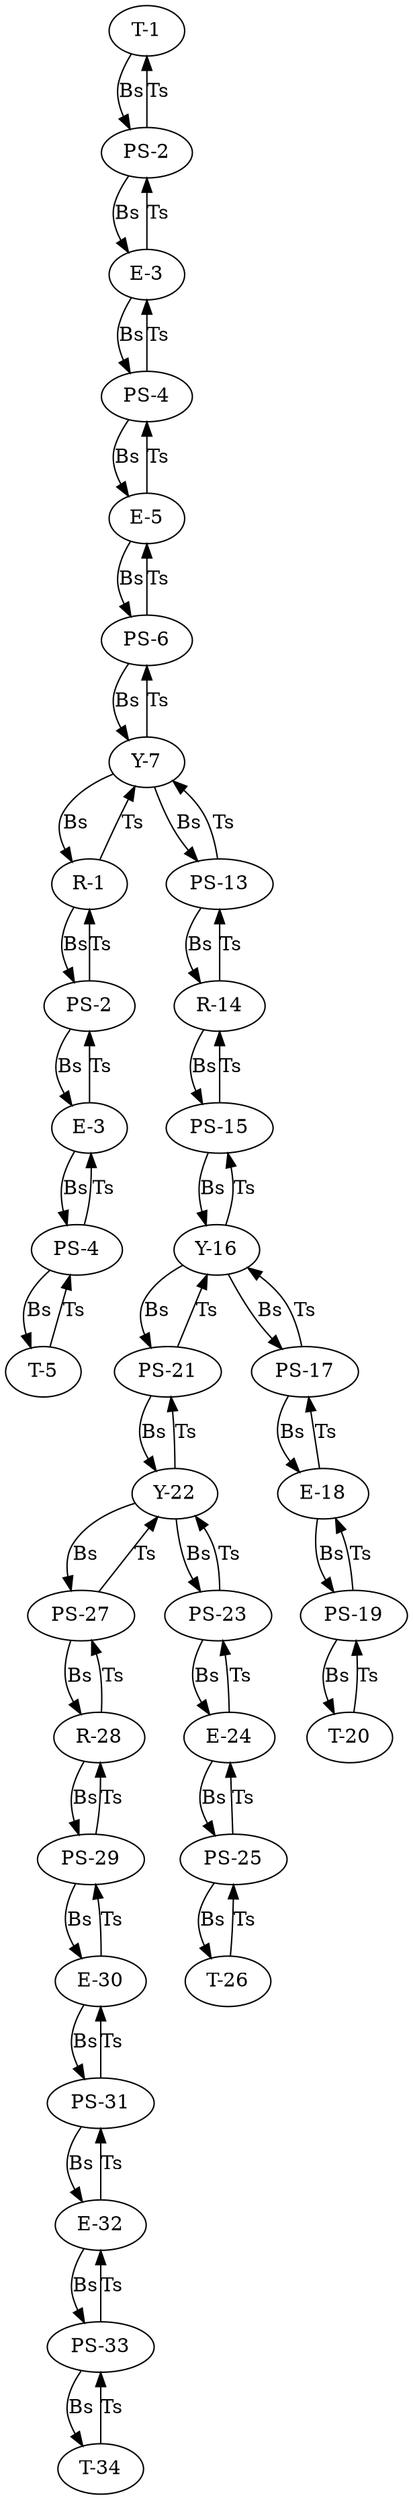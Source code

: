 digraph graphname {
"548b6f40-b76e-41d5-a80b-08ba425768b9" [label="T-1"]
"838a81c7-ff2a-40ef-a751-a2aa5e815e74" [label="E-3"]
"834236d9-e479-43f6-8395-4ad0dc72f527" [label="E-5"]
"7fd2851b-2e81-4914-9c6a-155bcc1857e2" [label="Y-7"]
"6e6eeda9-fc00-41d6-951c-e912fd8a2cbb" [label="T-5"]
"289cb914-9676-476a-9a8f-67819f2b24f5" [label="R-14"]
"5c285edf-6987-4892-a933-84c11d96defc" [label="Y-16"]
"c333f1db-1ee7-44a3-ad45-c49b5e405c0e" [label="E-18"]
"d8e72bae-f56f-4acd-9fc1-5cecf6a20eb2" [label="T-20"]
"f876695b-69f1-46bc-b25b-92a571c4f858" [label="Y-22"]
"604780c7-d42b-4e87-a609-34449eb7a121" [label="E-24"]
"398f11a2-e248-428d-b828-0f1b2b1ab995" [label="T-26"]
"01e2a063-b8c1-4cc6-999d-61ed136181a3" [label="R-28"]
"9f3c028f-574a-41d6-8706-2ebb76d74d64" [label="E-30"]
"39088982-130c-4ac6-9686-e8583f18667d" [label="E-32"]
"4cafb9c1-9df3-4fe3-a12a-45a68e3943ab" [label="T-34"]
"6296262f-04d6-43e8-a8e2-2021f1249012" [label="E-3"]
"d4747f2a-412d-434f-9c8a-cd8f22d9ed41" [label="R-1"]
"76fb0795-17ad-4bce-ba74-feabb56d7312" [label="PS-2"]
"83518ba8-b502-41a5-9e0d-173361ccb692" [label="PS-4"]
"874350cd-c8c8-4bcc-af13-def6f07363ed" [label="PS-6"]
"42995185-aa39-4892-a68a-3d872a12055f" [label="PS-13"]
"e812c45a-cfaf-4d67-9a43-dfc67c040856" [label="PS-2"]
"5e11d563-aa63-4d79-a611-a54bc5697df3" [label="PS-4"]
"b6acf54d-bf61-4ba3-9816-dac3f69f3ccf" [label="PS-15"]
"7ba2e600-c2dc-4346-a23a-f90c7d45a0cf" [label="PS-21"]
"80e4968d-8d06-4c07-ad23-334dcc3d540b" [label="PS-17"]
"e2b8cc0b-fd33-4be2-a65f-d6b9166c477d" [label="PS-19"]
"2a5f0386-7b5d-4f92-983b-65b12522cbe5" [label="PS-27"]
"71d525a1-d5da-4143-be37-cdb46b374db0" [label="PS-23"]
"afb08367-664e-4106-9be4-18e52e8cce04" [label="PS-25"]
"333723f4-5c4d-4c48-accb-769b5d8c65f6" [label="PS-29"]
"dbad1f82-5a61-4a94-bde5-427d46aee613" [label="PS-31"]
"275a0c5c-6b1e-4b6b-a156-b5a142ef2ed5" [label="PS-33"]
"548b6f40-b76e-41d5-a80b-08ba425768b9" -> "76fb0795-17ad-4bce-ba74-feabb56d7312" [label="Bs"]
"838a81c7-ff2a-40ef-a751-a2aa5e815e74" -> "76fb0795-17ad-4bce-ba74-feabb56d7312" [label="Ts"]
"838a81c7-ff2a-40ef-a751-a2aa5e815e74" -> "83518ba8-b502-41a5-9e0d-173361ccb692" [label="Bs"]
"834236d9-e479-43f6-8395-4ad0dc72f527" -> "83518ba8-b502-41a5-9e0d-173361ccb692" [label="Ts"]
"834236d9-e479-43f6-8395-4ad0dc72f527" -> "874350cd-c8c8-4bcc-af13-def6f07363ed" [label="Bs"]
"7fd2851b-2e81-4914-9c6a-155bcc1857e2" -> "874350cd-c8c8-4bcc-af13-def6f07363ed" [label="Ts"]
"7fd2851b-2e81-4914-9c6a-155bcc1857e2" -> "42995185-aa39-4892-a68a-3d872a12055f" [label="Bs"]
"7fd2851b-2e81-4914-9c6a-155bcc1857e2" -> "d4747f2a-412d-434f-9c8a-cd8f22d9ed41" [label="Bs"]
"6e6eeda9-fc00-41d6-951c-e912fd8a2cbb" -> "5e11d563-aa63-4d79-a611-a54bc5697df3" [label="Ts"]
"289cb914-9676-476a-9a8f-67819f2b24f5" -> "42995185-aa39-4892-a68a-3d872a12055f" [label="Ts"]
"289cb914-9676-476a-9a8f-67819f2b24f5" -> "b6acf54d-bf61-4ba3-9816-dac3f69f3ccf" [label="Bs"]
"5c285edf-6987-4892-a933-84c11d96defc" -> "b6acf54d-bf61-4ba3-9816-dac3f69f3ccf" [label="Ts"]
"5c285edf-6987-4892-a933-84c11d96defc" -> "7ba2e600-c2dc-4346-a23a-f90c7d45a0cf" [label="Bs"]
"5c285edf-6987-4892-a933-84c11d96defc" -> "80e4968d-8d06-4c07-ad23-334dcc3d540b" [label="Bs"]
"c333f1db-1ee7-44a3-ad45-c49b5e405c0e" -> "80e4968d-8d06-4c07-ad23-334dcc3d540b" [label="Ts"]
"c333f1db-1ee7-44a3-ad45-c49b5e405c0e" -> "e2b8cc0b-fd33-4be2-a65f-d6b9166c477d" [label="Bs"]
"d8e72bae-f56f-4acd-9fc1-5cecf6a20eb2" -> "e2b8cc0b-fd33-4be2-a65f-d6b9166c477d" [label="Ts"]
"f876695b-69f1-46bc-b25b-92a571c4f858" -> "7ba2e600-c2dc-4346-a23a-f90c7d45a0cf" [label="Ts"]
"f876695b-69f1-46bc-b25b-92a571c4f858" -> "2a5f0386-7b5d-4f92-983b-65b12522cbe5" [label="Bs"]
"f876695b-69f1-46bc-b25b-92a571c4f858" -> "71d525a1-d5da-4143-be37-cdb46b374db0" [label="Bs"]
"604780c7-d42b-4e87-a609-34449eb7a121" -> "71d525a1-d5da-4143-be37-cdb46b374db0" [label="Ts"]
"604780c7-d42b-4e87-a609-34449eb7a121" -> "afb08367-664e-4106-9be4-18e52e8cce04" [label="Bs"]
"398f11a2-e248-428d-b828-0f1b2b1ab995" -> "afb08367-664e-4106-9be4-18e52e8cce04" [label="Ts"]
"01e2a063-b8c1-4cc6-999d-61ed136181a3" -> "2a5f0386-7b5d-4f92-983b-65b12522cbe5" [label="Ts"]
"01e2a063-b8c1-4cc6-999d-61ed136181a3" -> "333723f4-5c4d-4c48-accb-769b5d8c65f6" [label="Bs"]
"9f3c028f-574a-41d6-8706-2ebb76d74d64" -> "333723f4-5c4d-4c48-accb-769b5d8c65f6" [label="Ts"]
"9f3c028f-574a-41d6-8706-2ebb76d74d64" -> "dbad1f82-5a61-4a94-bde5-427d46aee613" [label="Bs"]
"39088982-130c-4ac6-9686-e8583f18667d" -> "dbad1f82-5a61-4a94-bde5-427d46aee613" [label="Ts"]
"39088982-130c-4ac6-9686-e8583f18667d" -> "275a0c5c-6b1e-4b6b-a156-b5a142ef2ed5" [label="Bs"]
"4cafb9c1-9df3-4fe3-a12a-45a68e3943ab" -> "275a0c5c-6b1e-4b6b-a156-b5a142ef2ed5" [label="Ts"]
"6296262f-04d6-43e8-a8e2-2021f1249012" -> "e812c45a-cfaf-4d67-9a43-dfc67c040856" [label="Ts"]
"6296262f-04d6-43e8-a8e2-2021f1249012" -> "5e11d563-aa63-4d79-a611-a54bc5697df3" [label="Bs"]
"d4747f2a-412d-434f-9c8a-cd8f22d9ed41" -> "7fd2851b-2e81-4914-9c6a-155bcc1857e2" [label="Ts"]
"d4747f2a-412d-434f-9c8a-cd8f22d9ed41" -> "e812c45a-cfaf-4d67-9a43-dfc67c040856" [label="Bs"]
"76fb0795-17ad-4bce-ba74-feabb56d7312" -> "548b6f40-b76e-41d5-a80b-08ba425768b9" [label="Ts"]
"76fb0795-17ad-4bce-ba74-feabb56d7312" -> "838a81c7-ff2a-40ef-a751-a2aa5e815e74" [label="Bs"]
"83518ba8-b502-41a5-9e0d-173361ccb692" -> "838a81c7-ff2a-40ef-a751-a2aa5e815e74" [label="Ts"]
"83518ba8-b502-41a5-9e0d-173361ccb692" -> "834236d9-e479-43f6-8395-4ad0dc72f527" [label="Bs"]
"874350cd-c8c8-4bcc-af13-def6f07363ed" -> "834236d9-e479-43f6-8395-4ad0dc72f527" [label="Ts"]
"874350cd-c8c8-4bcc-af13-def6f07363ed" -> "7fd2851b-2e81-4914-9c6a-155bcc1857e2" [label="Bs"]
"42995185-aa39-4892-a68a-3d872a12055f" -> "7fd2851b-2e81-4914-9c6a-155bcc1857e2" [label="Ts"]
"42995185-aa39-4892-a68a-3d872a12055f" -> "289cb914-9676-476a-9a8f-67819f2b24f5" [label="Bs"]
"e812c45a-cfaf-4d67-9a43-dfc67c040856" -> "d4747f2a-412d-434f-9c8a-cd8f22d9ed41" [label="Ts"]
"e812c45a-cfaf-4d67-9a43-dfc67c040856" -> "6296262f-04d6-43e8-a8e2-2021f1249012" [label="Bs"]
"5e11d563-aa63-4d79-a611-a54bc5697df3" -> "6296262f-04d6-43e8-a8e2-2021f1249012" [label="Ts"]
"5e11d563-aa63-4d79-a611-a54bc5697df3" -> "6e6eeda9-fc00-41d6-951c-e912fd8a2cbb" [label="Bs"]
"b6acf54d-bf61-4ba3-9816-dac3f69f3ccf" -> "289cb914-9676-476a-9a8f-67819f2b24f5" [label="Ts"]
"b6acf54d-bf61-4ba3-9816-dac3f69f3ccf" -> "5c285edf-6987-4892-a933-84c11d96defc" [label="Bs"]
"7ba2e600-c2dc-4346-a23a-f90c7d45a0cf" -> "5c285edf-6987-4892-a933-84c11d96defc" [label="Ts"]
"7ba2e600-c2dc-4346-a23a-f90c7d45a0cf" -> "f876695b-69f1-46bc-b25b-92a571c4f858" [label="Bs"]
"80e4968d-8d06-4c07-ad23-334dcc3d540b" -> "5c285edf-6987-4892-a933-84c11d96defc" [label="Ts"]
"80e4968d-8d06-4c07-ad23-334dcc3d540b" -> "c333f1db-1ee7-44a3-ad45-c49b5e405c0e" [label="Bs"]
"e2b8cc0b-fd33-4be2-a65f-d6b9166c477d" -> "c333f1db-1ee7-44a3-ad45-c49b5e405c0e" [label="Ts"]
"e2b8cc0b-fd33-4be2-a65f-d6b9166c477d" -> "d8e72bae-f56f-4acd-9fc1-5cecf6a20eb2" [label="Bs"]
"2a5f0386-7b5d-4f92-983b-65b12522cbe5" -> "f876695b-69f1-46bc-b25b-92a571c4f858" [label="Ts"]
"2a5f0386-7b5d-4f92-983b-65b12522cbe5" -> "01e2a063-b8c1-4cc6-999d-61ed136181a3" [label="Bs"]
"71d525a1-d5da-4143-be37-cdb46b374db0" -> "f876695b-69f1-46bc-b25b-92a571c4f858" [label="Ts"]
"71d525a1-d5da-4143-be37-cdb46b374db0" -> "604780c7-d42b-4e87-a609-34449eb7a121" [label="Bs"]
"afb08367-664e-4106-9be4-18e52e8cce04" -> "604780c7-d42b-4e87-a609-34449eb7a121" [label="Ts"]
"afb08367-664e-4106-9be4-18e52e8cce04" -> "398f11a2-e248-428d-b828-0f1b2b1ab995" [label="Bs"]
"333723f4-5c4d-4c48-accb-769b5d8c65f6" -> "01e2a063-b8c1-4cc6-999d-61ed136181a3" [label="Ts"]
"333723f4-5c4d-4c48-accb-769b5d8c65f6" -> "9f3c028f-574a-41d6-8706-2ebb76d74d64" [label="Bs"]
"dbad1f82-5a61-4a94-bde5-427d46aee613" -> "9f3c028f-574a-41d6-8706-2ebb76d74d64" [label="Ts"]
"dbad1f82-5a61-4a94-bde5-427d46aee613" -> "39088982-130c-4ac6-9686-e8583f18667d" [label="Bs"]
"275a0c5c-6b1e-4b6b-a156-b5a142ef2ed5" -> "39088982-130c-4ac6-9686-e8583f18667d" [label="Ts"]
"275a0c5c-6b1e-4b6b-a156-b5a142ef2ed5" -> "4cafb9c1-9df3-4fe3-a12a-45a68e3943ab" [label="Bs"]
}